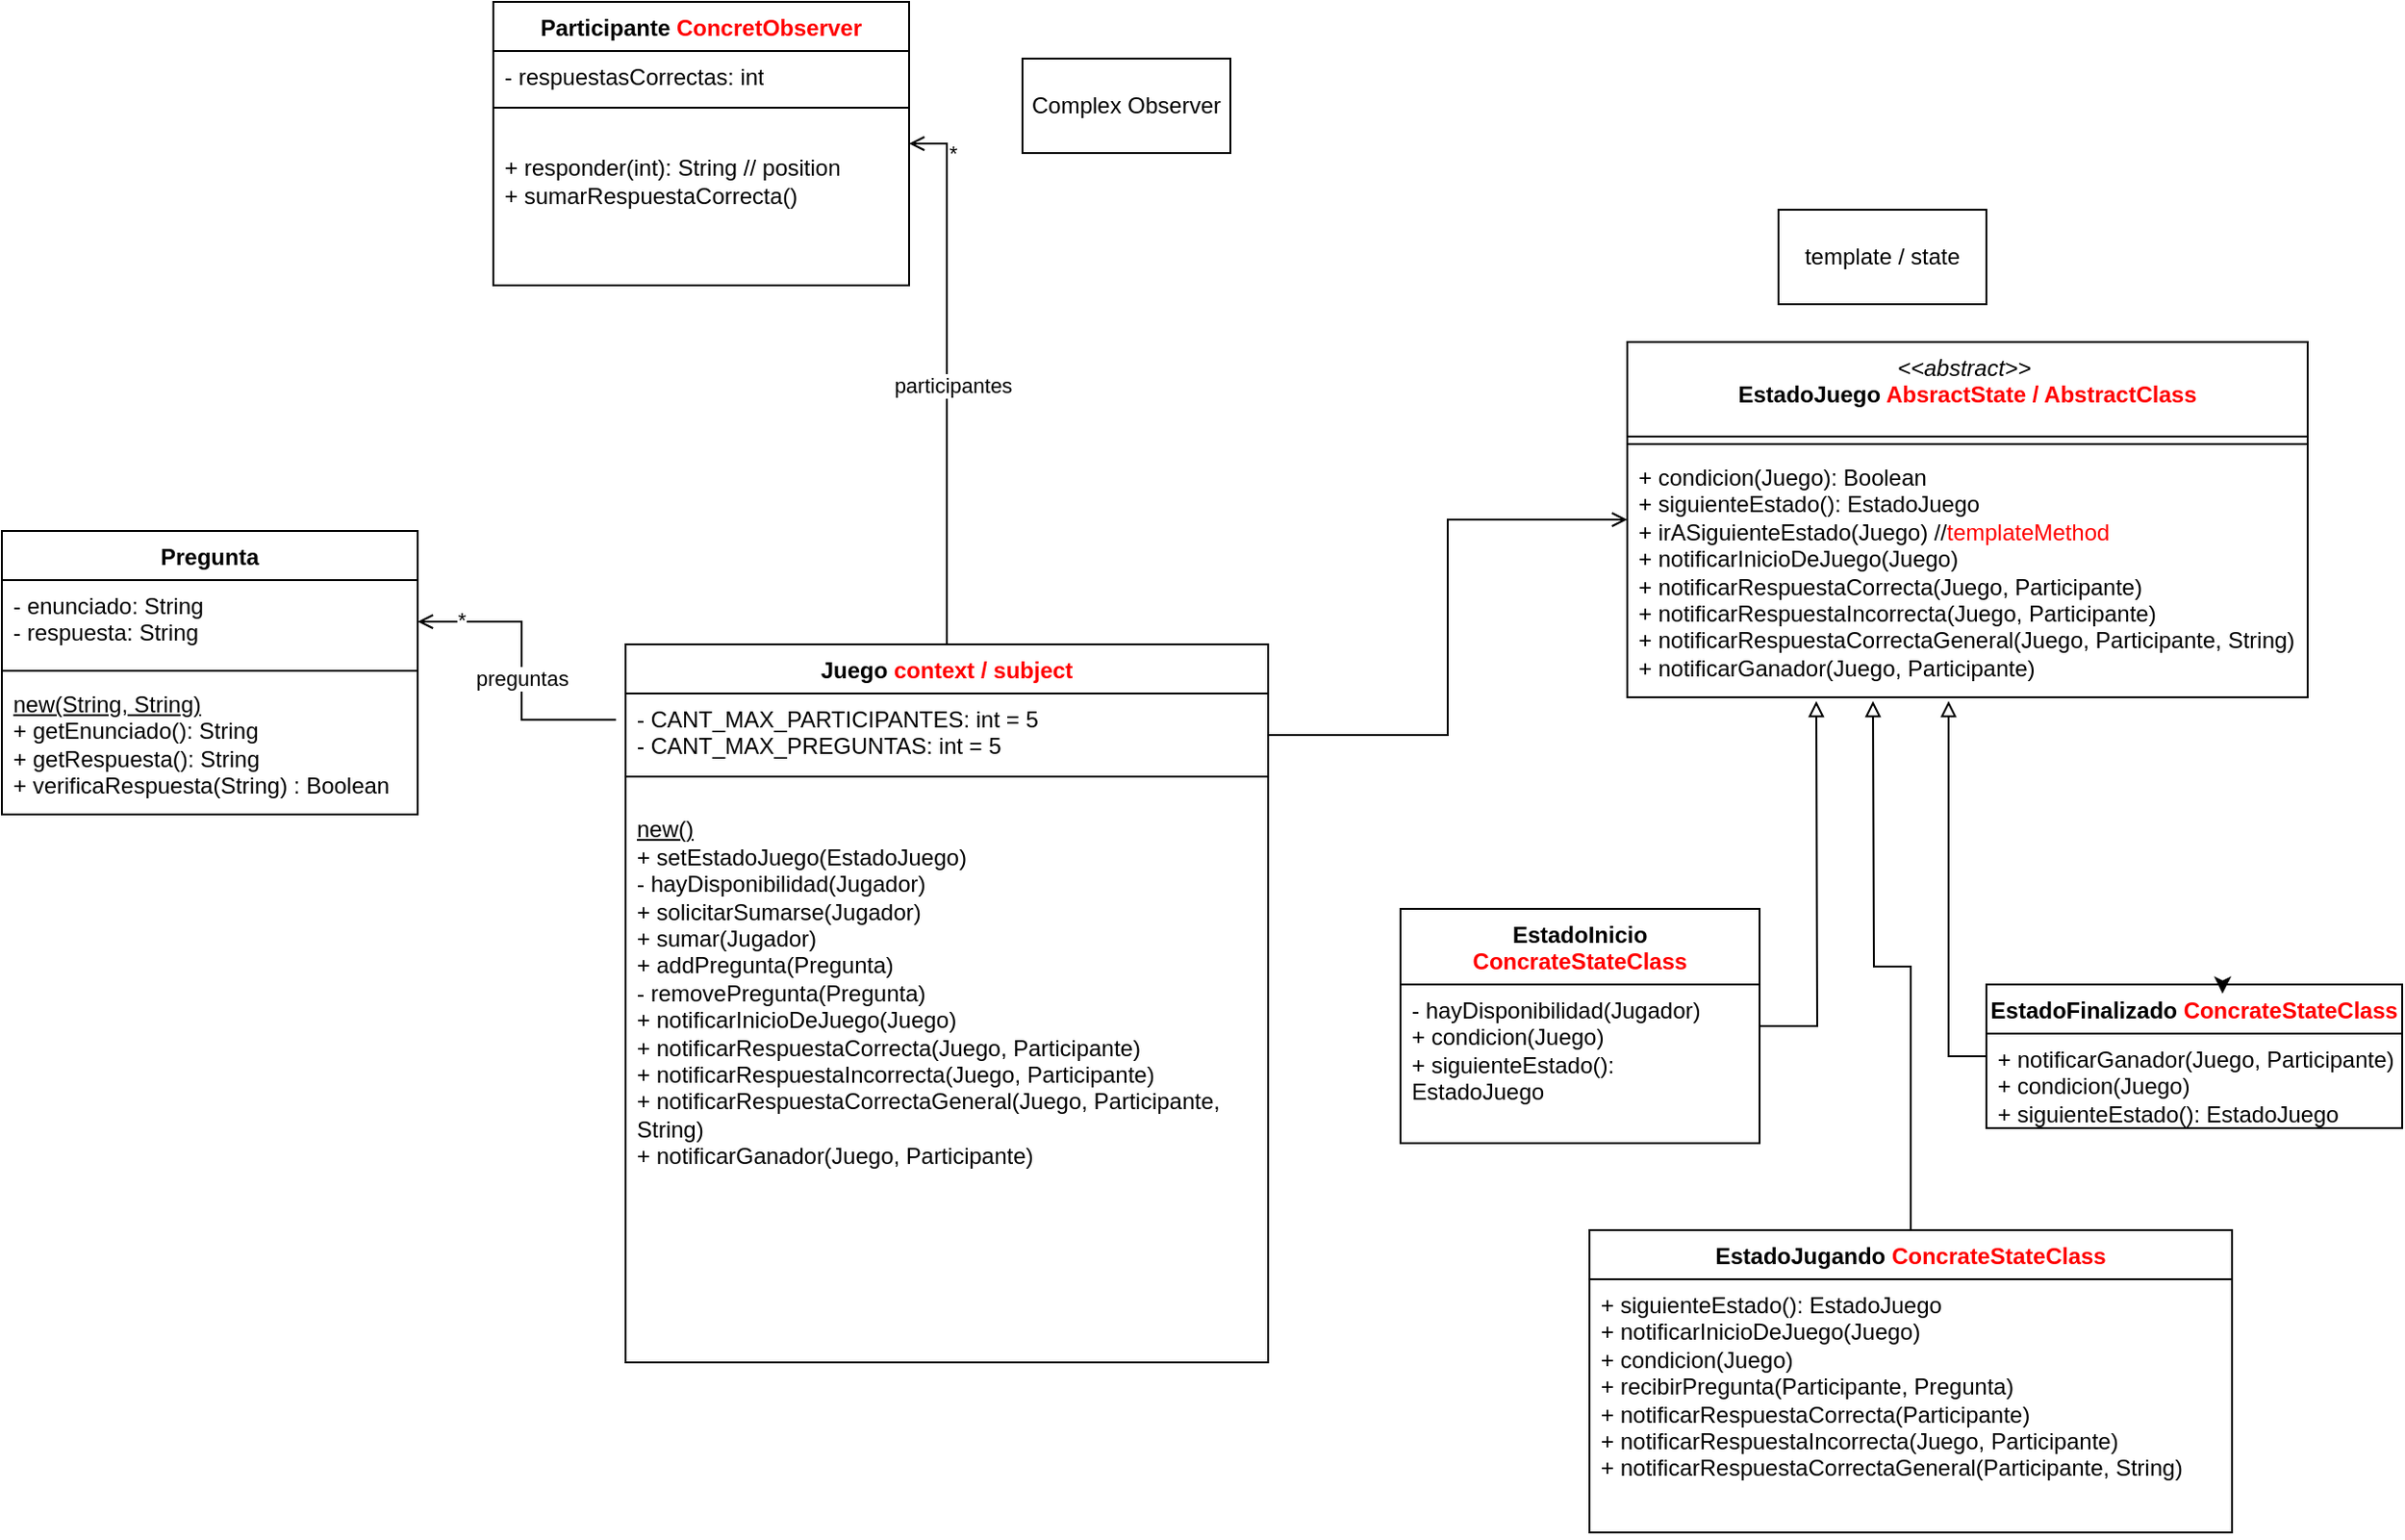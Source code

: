 <mxfile version="24.7.17">
  <diagram id="dRwxfQvm0KaJVzzhkMlE" name="Page-1">
    <mxGraphModel dx="1615" dy="857" grid="1" gridSize="10" guides="1" tooltips="1" connect="1" arrows="1" fold="1" page="1" pageScale="1" pageWidth="1100" pageHeight="850" math="0" shadow="0">
      <root>
        <mxCell id="0" />
        <mxCell id="1" parent="0" />
        <mxCell id="ENEq_T54bImaBNmlopPO-1" value="Participante &lt;font color=&quot;#ff0000&quot;&gt;ConcretObserver&lt;/font&gt;" style="swimlane;fontStyle=1;align=center;verticalAlign=top;childLayout=stackLayout;horizontal=1;startSize=26;horizontalStack=0;resizeParent=1;resizeParentMax=0;resizeLast=0;collapsible=1;marginBottom=0;whiteSpace=wrap;html=1;" vertex="1" parent="1">
          <mxGeometry x="300" y="30" width="220" height="150" as="geometry" />
        </mxCell>
        <mxCell id="ENEq_T54bImaBNmlopPO-2" value="- respuestasCorrectas: int" style="text;strokeColor=none;fillColor=none;align=left;verticalAlign=top;spacingLeft=4;spacingRight=4;overflow=hidden;rotatable=0;points=[[0,0.5],[1,0.5]];portConstraint=eastwest;whiteSpace=wrap;html=1;" vertex="1" parent="ENEq_T54bImaBNmlopPO-1">
          <mxGeometry y="26" width="220" height="26" as="geometry" />
        </mxCell>
        <mxCell id="ENEq_T54bImaBNmlopPO-3" value="" style="line;strokeWidth=1;fillColor=none;align=left;verticalAlign=middle;spacingTop=-1;spacingLeft=3;spacingRight=3;rotatable=0;labelPosition=right;points=[];portConstraint=eastwest;strokeColor=inherit;" vertex="1" parent="ENEq_T54bImaBNmlopPO-1">
          <mxGeometry y="52" width="220" height="8" as="geometry" />
        </mxCell>
        <mxCell id="ENEq_T54bImaBNmlopPO-4" value="&lt;div&gt;&lt;br&gt;&lt;/div&gt;+ responder(int): String // position&lt;div&gt;+ sumarRespuestaCorrecta()&lt;/div&gt;&lt;div&gt;&lt;br&gt;&lt;/div&gt;" style="text;strokeColor=none;fillColor=none;align=left;verticalAlign=top;spacingLeft=4;spacingRight=4;overflow=hidden;rotatable=0;points=[[0,0.5],[1,0.5]];portConstraint=eastwest;whiteSpace=wrap;html=1;" vertex="1" parent="ENEq_T54bImaBNmlopPO-1">
          <mxGeometry y="60" width="220" height="90" as="geometry" />
        </mxCell>
        <mxCell id="ENEq_T54bImaBNmlopPO-9" value="Pregunta" style="swimlane;fontStyle=1;align=center;verticalAlign=top;childLayout=stackLayout;horizontal=1;startSize=26;horizontalStack=0;resizeParent=1;resizeParentMax=0;resizeLast=0;collapsible=1;marginBottom=0;whiteSpace=wrap;html=1;" vertex="1" parent="1">
          <mxGeometry x="40" y="310" width="220" height="150" as="geometry" />
        </mxCell>
        <mxCell id="ENEq_T54bImaBNmlopPO-10" value="- enunciado: String&lt;div&gt;- respuesta: String&lt;/div&gt;&lt;div&gt;&amp;nbsp;&lt;/div&gt;" style="text;strokeColor=none;fillColor=none;align=left;verticalAlign=top;spacingLeft=4;spacingRight=4;overflow=hidden;rotatable=0;points=[[0,0.5],[1,0.5]];portConstraint=eastwest;whiteSpace=wrap;html=1;" vertex="1" parent="ENEq_T54bImaBNmlopPO-9">
          <mxGeometry y="26" width="220" height="44" as="geometry" />
        </mxCell>
        <mxCell id="ENEq_T54bImaBNmlopPO-11" value="" style="line;strokeWidth=1;fillColor=none;align=left;verticalAlign=middle;spacingTop=-1;spacingLeft=3;spacingRight=3;rotatable=0;labelPosition=right;points=[];portConstraint=eastwest;strokeColor=inherit;" vertex="1" parent="ENEq_T54bImaBNmlopPO-9">
          <mxGeometry y="70" width="220" height="8" as="geometry" />
        </mxCell>
        <mxCell id="ENEq_T54bImaBNmlopPO-12" value="&lt;div&gt;&lt;u&gt;new(String, String)&lt;/u&gt;&lt;/div&gt;+ getEnunciado(): String&lt;div&gt;+ getRespuesta(): String&lt;br&gt;&lt;/div&gt;&lt;div&gt;+ verificaRespuesta(String) : Boolean&lt;/div&gt;" style="text;strokeColor=none;fillColor=none;align=left;verticalAlign=top;spacingLeft=4;spacingRight=4;overflow=hidden;rotatable=0;points=[[0,0.5],[1,0.5]];portConstraint=eastwest;whiteSpace=wrap;html=1;" vertex="1" parent="ENEq_T54bImaBNmlopPO-9">
          <mxGeometry y="78" width="220" height="72" as="geometry" />
        </mxCell>
        <mxCell id="ENEq_T54bImaBNmlopPO-37" style="edgeStyle=orthogonalEdgeStyle;rounded=0;orthogonalLoop=1;jettySize=auto;html=1;entryX=1;entryY=0.5;entryDx=0;entryDy=0;endArrow=open;endFill=0;" edge="1" parent="1" source="ENEq_T54bImaBNmlopPO-17" target="ENEq_T54bImaBNmlopPO-1">
          <mxGeometry relative="1" as="geometry" />
        </mxCell>
        <mxCell id="ENEq_T54bImaBNmlopPO-38" value="participantes" style="edgeLabel;html=1;align=center;verticalAlign=middle;resizable=0;points=[];" vertex="1" connectable="0" parent="ENEq_T54bImaBNmlopPO-37">
          <mxGeometry x="-0.039" y="-3" relative="1" as="geometry">
            <mxPoint as="offset" />
          </mxGeometry>
        </mxCell>
        <mxCell id="ENEq_T54bImaBNmlopPO-39" value="*" style="edgeLabel;html=1;align=center;verticalAlign=middle;resizable=0;points=[];" vertex="1" connectable="0" parent="ENEq_T54bImaBNmlopPO-37">
          <mxGeometry x="0.827" y="-3" relative="1" as="geometry">
            <mxPoint as="offset" />
          </mxGeometry>
        </mxCell>
        <mxCell id="ENEq_T54bImaBNmlopPO-17" value="Juego &lt;font color=&quot;#ff0000&quot;&gt;context / subject&lt;/font&gt;" style="swimlane;fontStyle=1;align=center;verticalAlign=top;childLayout=stackLayout;horizontal=1;startSize=26;horizontalStack=0;resizeParent=1;resizeParentMax=0;resizeLast=0;collapsible=1;marginBottom=0;whiteSpace=wrap;html=1;" vertex="1" parent="1">
          <mxGeometry x="370" y="370" width="340" height="380" as="geometry" />
        </mxCell>
        <mxCell id="ENEq_T54bImaBNmlopPO-20" value="&lt;div&gt;- CANT_MAX_PARTICIPANTES: int = 5&lt;/div&gt;&lt;div&gt;- CANT_MAX_PREGUNTAS: int = 5&lt;/div&gt;" style="text;strokeColor=none;fillColor=none;align=left;verticalAlign=top;spacingLeft=4;spacingRight=4;overflow=hidden;rotatable=0;points=[[0,0.5],[1,0.5]];portConstraint=eastwest;whiteSpace=wrap;html=1;" vertex="1" parent="ENEq_T54bImaBNmlopPO-17">
          <mxGeometry y="26" width="340" height="44" as="geometry" />
        </mxCell>
        <mxCell id="ENEq_T54bImaBNmlopPO-40" value="&lt;div&gt;&lt;span style=&quot;color: rgba(0, 0, 0, 0); font-family: monospace; font-size: 0px; text-wrap: nowrap; background-color: initial;&quot;&gt;nnew&lt;/span&gt;&lt;/div&gt;&lt;div&gt;&lt;u&gt;&lt;span style=&quot;color: rgba(0, 0, 0, 0); font-family: monospace; font-size: 0px; text-wrap: nowrap; background-color: initial;&quot;&gt;new%3CmxGraphModel%3E%3Croot%3E%3CmxCell%20id%3D%220%22%2F%3E%3CmxCell%20id%3D%221%22%20parent%3D%220%22%2F%3E%3CmxCell%20id%3D%222%22%20value%3D%22%22%20style%3D%22line%3BstrokeWidth%3D1%3BfillColor%3Dnone%3Balign%3Dleft%3BverticalAlign%3Dmiddle%3BspacingTop%3D-1%3BspacingLeft%3D3%3BspacingRight%3D3%3Brotatable%3D0%3BlabelPosition%3Dright%3Bpoints%3D%5B%5D%3BportConstraint%3Deastwest%3BstrokeColor%3Dinherit%3B%22%20vertex%3D%221%22%20parent%3D%221%22%3E%3CmxGeometry%20x%3D%22220%22%20y%3D%22430%22%20width%3D%22180%22%20height%3D%228%22%20as%3D%22geometry%22%2F%3E%3C%2FmxCell%3E%3C%2Froot%3E%3C%2FmxGraphModel3Enew&lt;/span&gt;&lt;span style=&quot;background-color: initial;&quot;&gt;new()&lt;/span&gt;&lt;/u&gt;&lt;/div&gt;&lt;div&gt;&lt;span style=&quot;background-color: initial;&quot;&gt;+ setEstadoJuego(EstadoJuego)&lt;/span&gt;&lt;/div&gt;&lt;div&gt;- hayDisponibilidad(Jugador)&lt;/div&gt;&lt;div&gt;+ solicitarSumarse(Jugador)&lt;/div&gt;&lt;div&gt;+ sumar(Jugador)&lt;br&gt;&lt;/div&gt;&lt;div&gt;+ addPregunta(Pregunta)&lt;/div&gt;&lt;div&gt;- removePregunta(Pregunta)&lt;/div&gt;&lt;div&gt;&lt;div&gt;+ notificarInicioDeJuego(Juego)&lt;span style=&quot;background-color: initial;&quot;&gt;&lt;br&gt;&lt;/span&gt;&lt;/div&gt;&lt;div&gt;&lt;span style=&quot;background-color: initial;&quot;&gt;+&lt;/span&gt;&lt;span style=&quot;background-color: initial;&quot;&gt;&amp;nbsp;notificarRespuestaCorrecta(Juego, Participante)&lt;/span&gt;&lt;/div&gt;&lt;div&gt;&lt;span style=&quot;background-color: initial;&quot;&gt;+&lt;/span&gt;&lt;span style=&quot;background-color: initial;&quot;&gt;&amp;nbsp;notificarRespuestaIncorrecta(Juego, Participante)&lt;/span&gt;&lt;span style=&quot;background-color: initial;&quot;&gt;&lt;br&gt;&lt;/span&gt;&lt;/div&gt;&lt;div&gt;&lt;span style=&quot;background-color: initial;&quot;&gt;+ notificarRespuestaCorrectaGeneral(Juego, Participante, String)&lt;/span&gt;&lt;/div&gt;&lt;div&gt;&lt;span style=&quot;background-color: initial;&quot;&gt;+ notificarGanador(Juego, Participante)&lt;/span&gt;&lt;/div&gt;&lt;/div&gt;" style="text;strokeColor=default;fillColor=none;align=left;verticalAlign=top;spacingLeft=4;spacingRight=4;overflow=hidden;rotatable=0;points=[[0,0.5],[1,0.5]];portConstraint=eastwest;whiteSpace=wrap;html=1;" vertex="1" parent="ENEq_T54bImaBNmlopPO-17">
          <mxGeometry y="70" width="340" height="310" as="geometry" />
        </mxCell>
        <mxCell id="ENEq_T54bImaBNmlopPO-21" style="edgeStyle=orthogonalEdgeStyle;rounded=0;orthogonalLoop=1;jettySize=auto;html=1;entryX=1;entryY=0.5;entryDx=0;entryDy=0;endArrow=open;endFill=0;exitX=-0.015;exitY=0.316;exitDx=0;exitDy=0;exitPerimeter=0;" edge="1" parent="1" source="ENEq_T54bImaBNmlopPO-20" target="ENEq_T54bImaBNmlopPO-10">
          <mxGeometry relative="1" as="geometry">
            <mxPoint x="710" y="430" as="sourcePoint" />
          </mxGeometry>
        </mxCell>
        <mxCell id="ENEq_T54bImaBNmlopPO-22" value="preguntas" style="edgeLabel;html=1;align=center;verticalAlign=middle;resizable=0;points=[];" vertex="1" connectable="0" parent="ENEq_T54bImaBNmlopPO-21">
          <mxGeometry x="-0.076" relative="1" as="geometry">
            <mxPoint as="offset" />
          </mxGeometry>
        </mxCell>
        <mxCell id="ENEq_T54bImaBNmlopPO-23" value="*" style="edgeLabel;html=1;align=center;verticalAlign=middle;resizable=0;points=[];" vertex="1" connectable="0" parent="ENEq_T54bImaBNmlopPO-21">
          <mxGeometry x="0.711" y="-1" relative="1" as="geometry">
            <mxPoint as="offset" />
          </mxGeometry>
        </mxCell>
        <mxCell id="ENEq_T54bImaBNmlopPO-44" style="edgeStyle=orthogonalEdgeStyle;rounded=0;orthogonalLoop=1;jettySize=auto;html=1;endArrow=block;endFill=0;" edge="1" parent="1" source="ENEq_T54bImaBNmlopPO-24">
          <mxGeometry relative="1" as="geometry">
            <mxPoint x="1000" y="400" as="targetPoint" />
          </mxGeometry>
        </mxCell>
        <mxCell id="ENEq_T54bImaBNmlopPO-24" value="EstadoInicio&lt;font color=&quot;#ff0000&quot;&gt; ConcrateStateClass&lt;/font&gt;" style="swimlane;fontStyle=1;align=center;verticalAlign=top;childLayout=stackLayout;horizontal=1;startSize=40;horizontalStack=0;resizeParent=1;resizeParentMax=0;resizeLast=0;collapsible=1;marginBottom=0;whiteSpace=wrap;html=1;" vertex="1" parent="1">
          <mxGeometry x="780" y="510" width="190" height="124" as="geometry" />
        </mxCell>
        <mxCell id="ENEq_T54bImaBNmlopPO-25" value="&lt;div&gt;- hayDisponibilidad(Jugador)&lt;/div&gt;&lt;div&gt;+ condicion(Juego)&lt;/div&gt;&lt;div&gt;+ siguienteEstado(): EstadoJuego&lt;br&gt;&lt;/div&gt;" style="text;strokeColor=none;fillColor=none;align=left;verticalAlign=top;spacingLeft=4;spacingRight=4;overflow=hidden;rotatable=0;points=[[0,0.5],[1,0.5]];portConstraint=eastwest;whiteSpace=wrap;html=1;" vertex="1" parent="ENEq_T54bImaBNmlopPO-24">
          <mxGeometry y="40" width="190" height="84" as="geometry" />
        </mxCell>
        <mxCell id="ENEq_T54bImaBNmlopPO-46" style="edgeStyle=orthogonalEdgeStyle;rounded=0;orthogonalLoop=1;jettySize=auto;html=1;endArrow=block;endFill=0;" edge="1" parent="1" source="ENEq_T54bImaBNmlopPO-27">
          <mxGeometry relative="1" as="geometry">
            <mxPoint x="1070" y="400" as="targetPoint" />
          </mxGeometry>
        </mxCell>
        <mxCell id="ENEq_T54bImaBNmlopPO-27" value="EstadoFinalizado&amp;nbsp;&lt;span style=&quot;color: rgb(255, 0, 0);&quot;&gt;ConcrateStateClass&lt;/span&gt;" style="swimlane;fontStyle=1;align=center;verticalAlign=top;childLayout=stackLayout;horizontal=1;startSize=26;horizontalStack=0;resizeParent=1;resizeParentMax=0;resizeLast=0;collapsible=1;marginBottom=0;whiteSpace=wrap;html=1;" vertex="1" parent="1">
          <mxGeometry x="1090" y="550" width="220" height="76" as="geometry" />
        </mxCell>
        <mxCell id="ENEq_T54bImaBNmlopPO-28" value="+ notificarGanador(Juego, Participante)&lt;div&gt;+ condicion(Juego)&lt;/div&gt;&lt;div&gt;+ siguienteEstado(): EstadoJuego&lt;br&gt;&lt;/div&gt;" style="text;strokeColor=none;fillColor=none;align=left;verticalAlign=top;spacingLeft=4;spacingRight=4;overflow=hidden;rotatable=0;points=[[0,0.5],[1,0.5]];portConstraint=eastwest;whiteSpace=wrap;html=1;" vertex="1" parent="ENEq_T54bImaBNmlopPO-27">
          <mxGeometry y="26" width="220" height="50" as="geometry" />
        </mxCell>
        <mxCell id="ENEq_T54bImaBNmlopPO-33" value="&lt;span style=&quot;font-weight: normal;&quot;&gt;&lt;i&gt;&amp;lt;&amp;lt;abstract&amp;gt;&amp;gt;&amp;nbsp;&lt;/i&gt;&lt;/span&gt;&lt;div&gt;EstadoJuego&lt;font color=&quot;#ff0000&quot;&gt; AbsractState / AbstractClass&lt;/font&gt;&lt;/div&gt;" style="swimlane;fontStyle=1;align=center;verticalAlign=top;childLayout=stackLayout;horizontal=1;startSize=50;horizontalStack=0;resizeParent=1;resizeParentMax=0;resizeLast=0;collapsible=1;marginBottom=0;whiteSpace=wrap;html=1;" vertex="1" parent="1">
          <mxGeometry x="900" y="210" width="360" height="188" as="geometry" />
        </mxCell>
        <mxCell id="ENEq_T54bImaBNmlopPO-35" value="" style="line;strokeWidth=1;fillColor=none;align=left;verticalAlign=middle;spacingTop=-1;spacingLeft=3;spacingRight=3;rotatable=0;labelPosition=right;points=[];portConstraint=eastwest;strokeColor=inherit;" vertex="1" parent="ENEq_T54bImaBNmlopPO-33">
          <mxGeometry y="50" width="360" height="8" as="geometry" />
        </mxCell>
        <mxCell id="ENEq_T54bImaBNmlopPO-36" value="&lt;div&gt;+ condicion(&lt;span style=&quot;background-color: initial;&quot;&gt;Juego&lt;/span&gt;&lt;span style=&quot;background-color: initial;&quot;&gt;): Boolean&amp;nbsp;&lt;/span&gt;&lt;/div&gt;&lt;div&gt;&lt;span style=&quot;background-color: initial;&quot;&gt;+ siguienteEstado(): EstadoJuego&amp;nbsp;&lt;/span&gt;&lt;/div&gt;&lt;div&gt;&lt;span style=&quot;background-color: initial;&quot;&gt;+ irASiguienteEstado(Juego) //&lt;font color=&quot;#ff0000&quot;&gt;templateMethod&amp;nbsp;&lt;/font&gt;&lt;/span&gt;&lt;/div&gt;&lt;div&gt;+ notificarInicioDeJuego(Juego)&lt;span style=&quot;background-color: initial;&quot;&gt;&lt;br&gt;&lt;/span&gt;&lt;/div&gt;&lt;div&gt;&lt;span style=&quot;background-color: initial;&quot;&gt;+&lt;/span&gt;&lt;span style=&quot;background-color: initial;&quot;&gt;&amp;nbsp;notificarRespuestaCorrecta(Juego, Participante)&lt;/span&gt;&lt;/div&gt;&lt;div&gt;&lt;span style=&quot;background-color: initial;&quot;&gt;+&lt;/span&gt;&lt;span style=&quot;background-color: initial;&quot;&gt;&amp;nbsp;notificarRespuestaIncorrecta(Juego, Participante)&lt;/span&gt;&lt;span style=&quot;background-color: initial;&quot;&gt;&lt;br&gt;&lt;/span&gt;&lt;/div&gt;&lt;div&gt;&lt;span style=&quot;background-color: initial;&quot;&gt;+ notificarRespuestaCorrectaGeneral(Juego, Participante, String)&lt;/span&gt;&lt;/div&gt;&lt;div&gt;&lt;span style=&quot;background-color: initial;&quot;&gt;+ notificarGanador(Juego, Participante)&lt;/span&gt;&lt;/div&gt;" style="text;strokeColor=none;fillColor=none;align=left;verticalAlign=top;spacingLeft=4;spacingRight=4;overflow=hidden;rotatable=0;points=[[0,0.5],[1,0.5]];portConstraint=eastwest;whiteSpace=wrap;html=1;" vertex="1" parent="ENEq_T54bImaBNmlopPO-33">
          <mxGeometry y="58" width="360" height="130" as="geometry" />
        </mxCell>
        <mxCell id="ENEq_T54bImaBNmlopPO-32" style="edgeStyle=orthogonalEdgeStyle;rounded=0;orthogonalLoop=1;jettySize=auto;html=1;endArrow=open;endFill=0;" edge="1" parent="1" source="ENEq_T54bImaBNmlopPO-20" target="ENEq_T54bImaBNmlopPO-33">
          <mxGeometry relative="1" as="geometry">
            <mxPoint x="820" y="381" as="targetPoint" />
          </mxGeometry>
        </mxCell>
        <mxCell id="ENEq_T54bImaBNmlopPO-45" style="edgeStyle=orthogonalEdgeStyle;rounded=0;orthogonalLoop=1;jettySize=auto;html=1;endArrow=block;endFill=0;" edge="1" parent="1" source="ENEq_T54bImaBNmlopPO-41">
          <mxGeometry relative="1" as="geometry">
            <mxPoint x="1030" y="400" as="targetPoint" />
          </mxGeometry>
        </mxCell>
        <mxCell id="ENEq_T54bImaBNmlopPO-41" value="EstadoJugando&amp;nbsp;&lt;span style=&quot;color: rgb(255, 0, 0);&quot;&gt;ConcrateStateClass&lt;/span&gt;" style="swimlane;fontStyle=1;align=center;verticalAlign=top;childLayout=stackLayout;horizontal=1;startSize=26;horizontalStack=0;resizeParent=1;resizeParentMax=0;resizeLast=0;collapsible=1;marginBottom=0;whiteSpace=wrap;html=1;" vertex="1" parent="1">
          <mxGeometry x="880" y="680" width="340" height="160" as="geometry" />
        </mxCell>
        <mxCell id="ENEq_T54bImaBNmlopPO-42" value="&lt;div&gt;+ siguienteEstado(): EstadoJuego&lt;br&gt;&lt;/div&gt;+ notificarInicioDeJuego(Juego)&lt;div&gt;+ condicion(&lt;span style=&quot;background-color: initial;&quot;&gt;Juego&lt;/span&gt;&lt;span style=&quot;background-color: initial;&quot;&gt;)&lt;/span&gt;&lt;/div&gt;&lt;div&gt;&lt;span style=&quot;background-color: initial;&quot;&gt;+ recibirPregunta(Participante, Pregunta)&lt;/span&gt;&lt;/div&gt;&lt;div&gt;&lt;div&gt;+ notificarRespuestaCorrecta(Participante)&lt;/div&gt;&lt;div&gt;&lt;span style=&quot;background-color: initial;&quot;&gt;+&lt;/span&gt;&lt;span style=&quot;background-color: initial;&quot;&gt;&amp;nbsp;notificarRespuestaIncorrecta(Juego, Participante)&lt;/span&gt;&lt;br&gt;&lt;/div&gt;&lt;div&gt;+ notificarRespuestaCorrectaGeneral(Participante, String)&lt;/div&gt;&lt;/div&gt;" style="text;strokeColor=none;fillColor=none;align=left;verticalAlign=top;spacingLeft=4;spacingRight=4;overflow=hidden;rotatable=0;points=[[0,0.5],[1,0.5]];portConstraint=eastwest;whiteSpace=wrap;html=1;" vertex="1" parent="ENEq_T54bImaBNmlopPO-41">
          <mxGeometry y="26" width="340" height="134" as="geometry" />
        </mxCell>
        <mxCell id="ENEq_T54bImaBNmlopPO-47" style="edgeStyle=orthogonalEdgeStyle;rounded=0;orthogonalLoop=1;jettySize=auto;html=1;exitX=0.5;exitY=0;exitDx=0;exitDy=0;entryX=0.568;entryY=0.064;entryDx=0;entryDy=0;entryPerimeter=0;" edge="1" parent="1" source="ENEq_T54bImaBNmlopPO-27" target="ENEq_T54bImaBNmlopPO-27">
          <mxGeometry relative="1" as="geometry" />
        </mxCell>
        <mxCell id="ENEq_T54bImaBNmlopPO-48" value="Complex Observer" style="html=1;whiteSpace=wrap;" vertex="1" parent="1">
          <mxGeometry x="580" y="60" width="110" height="50" as="geometry" />
        </mxCell>
        <mxCell id="ENEq_T54bImaBNmlopPO-49" value="template / state" style="html=1;whiteSpace=wrap;" vertex="1" parent="1">
          <mxGeometry x="980" y="140" width="110" height="50" as="geometry" />
        </mxCell>
      </root>
    </mxGraphModel>
  </diagram>
</mxfile>

